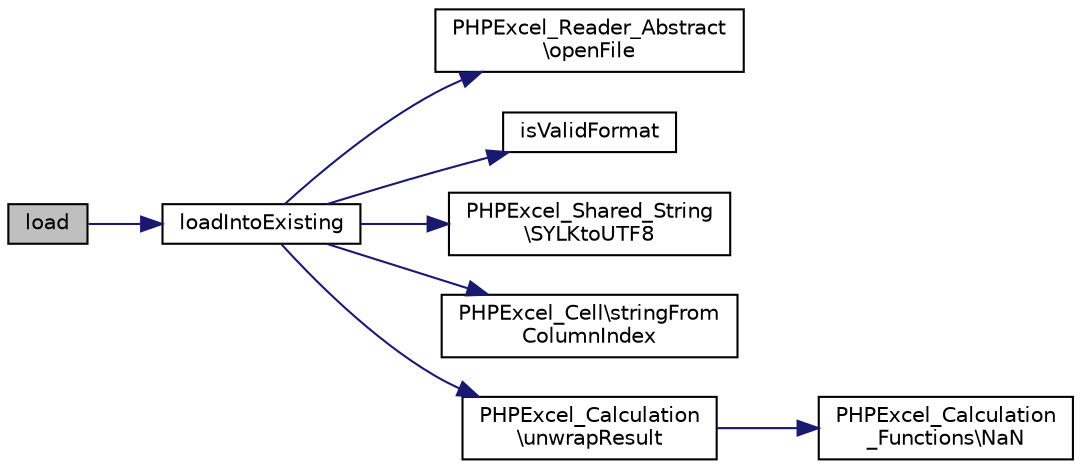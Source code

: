 digraph "load"
{
  edge [fontname="Helvetica",fontsize="10",labelfontname="Helvetica",labelfontsize="10"];
  node [fontname="Helvetica",fontsize="10",shape=record];
  rankdir="LR";
  Node17 [label="load",height=0.2,width=0.4,color="black", fillcolor="grey75", style="filled", fontcolor="black"];
  Node17 -> Node18 [color="midnightblue",fontsize="10",style="solid",fontname="Helvetica"];
  Node18 [label="loadIntoExisting",height=0.2,width=0.4,color="black", fillcolor="white", style="filled",URL="$class_p_h_p_excel___reader___s_y_l_k.html#af6c531fcaf9c3c83abf91d6ac048b186"];
  Node18 -> Node19 [color="midnightblue",fontsize="10",style="solid",fontname="Helvetica"];
  Node19 [label="PHPExcel_Reader_Abstract\l\\openFile",height=0.2,width=0.4,color="black", fillcolor="white", style="filled",URL="$class_p_h_p_excel___reader___abstract.html#a4a5814fd30e95e2b718e67900a0b8951"];
  Node18 -> Node20 [color="midnightblue",fontsize="10",style="solid",fontname="Helvetica"];
  Node20 [label="isValidFormat",height=0.2,width=0.4,color="black", fillcolor="white", style="filled",URL="$class_p_h_p_excel___reader___s_y_l_k.html#a364a263152d832ca4d3a32853940a1b9"];
  Node18 -> Node21 [color="midnightblue",fontsize="10",style="solid",fontname="Helvetica"];
  Node21 [label="PHPExcel_Shared_String\l\\SYLKtoUTF8",height=0.2,width=0.4,color="black", fillcolor="white", style="filled",URL="$class_p_h_p_excel___shared___string.html#abe1aab162870a034f5a230a108dc9e82"];
  Node18 -> Node22 [color="midnightblue",fontsize="10",style="solid",fontname="Helvetica"];
  Node22 [label="PHPExcel_Cell\\stringFrom\lColumnIndex",height=0.2,width=0.4,color="black", fillcolor="white", style="filled",URL="$class_p_h_p_excel___cell.html#ab5501b4cf2f8cd0af389ad4096fb9387"];
  Node18 -> Node23 [color="midnightblue",fontsize="10",style="solid",fontname="Helvetica"];
  Node23 [label="PHPExcel_Calculation\l\\unwrapResult",height=0.2,width=0.4,color="black", fillcolor="white", style="filled",URL="$class_p_h_p_excel___calculation.html#a9e33dcc223b699aec2d682e5692b6c0d"];
  Node23 -> Node24 [color="midnightblue",fontsize="10",style="solid",fontname="Helvetica"];
  Node24 [label="PHPExcel_Calculation\l_Functions\\NaN",height=0.2,width=0.4,color="black", fillcolor="white", style="filled",URL="$class_p_h_p_excel___calculation___functions.html#ad35ef66aa71a12a3f978b34c0e595a89"];
}
